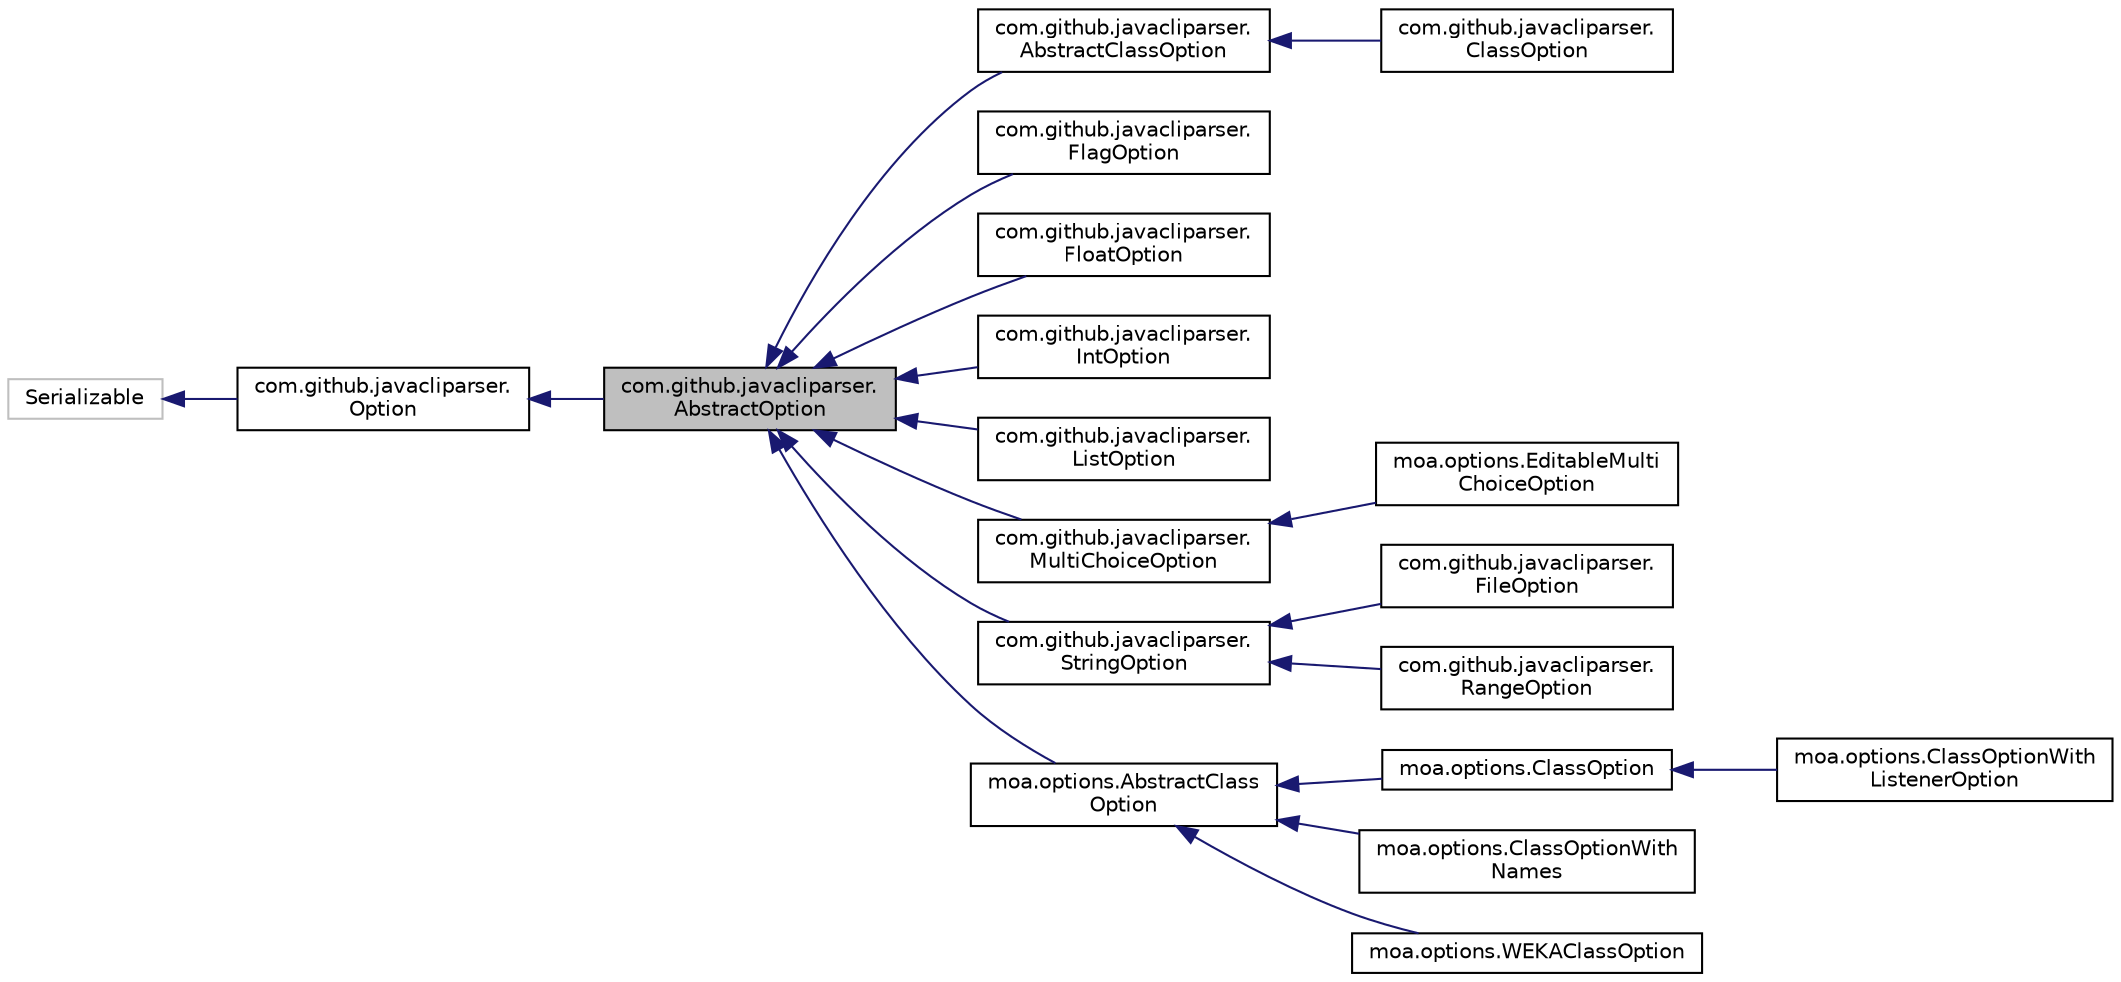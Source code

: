 digraph "com.github.javacliparser.AbstractOption"
{
 // LATEX_PDF_SIZE
  edge [fontname="Helvetica",fontsize="10",labelfontname="Helvetica",labelfontsize="10"];
  node [fontname="Helvetica",fontsize="10",shape=record];
  rankdir="LR";
  Node1 [label="com.github.javacliparser.\lAbstractOption",height=0.2,width=0.4,color="black", fillcolor="grey75", style="filled", fontcolor="black",tooltip=" "];
  Node2 -> Node1 [dir="back",color="midnightblue",fontsize="10",style="solid"];
  Node2 [label="com.github.javacliparser.\lOption",height=0.2,width=0.4,color="black", fillcolor="white", style="filled",URL="$interfacecom_1_1github_1_1javacliparser_1_1_option.html",tooltip=" "];
  Node3 -> Node2 [dir="back",color="midnightblue",fontsize="10",style="solid"];
  Node3 [label="Serializable",height=0.2,width=0.4,color="grey75", fillcolor="white", style="filled",tooltip=" "];
  Node1 -> Node4 [dir="back",color="midnightblue",fontsize="10",style="solid"];
  Node4 [label="com.github.javacliparser.\lAbstractClassOption",height=0.2,width=0.4,color="black", fillcolor="white", style="filled",URL="$classcom_1_1github_1_1javacliparser_1_1_abstract_class_option.html",tooltip=" "];
  Node4 -> Node5 [dir="back",color="midnightblue",fontsize="10",style="solid"];
  Node5 [label="com.github.javacliparser.\lClassOption",height=0.2,width=0.4,color="black", fillcolor="white", style="filled",URL="$classcom_1_1github_1_1javacliparser_1_1_class_option.html",tooltip=" "];
  Node1 -> Node6 [dir="back",color="midnightblue",fontsize="10",style="solid"];
  Node6 [label="com.github.javacliparser.\lFlagOption",height=0.2,width=0.4,color="black", fillcolor="white", style="filled",URL="$classcom_1_1github_1_1javacliparser_1_1_flag_option.html",tooltip=" "];
  Node1 -> Node7 [dir="back",color="midnightblue",fontsize="10",style="solid"];
  Node7 [label="com.github.javacliparser.\lFloatOption",height=0.2,width=0.4,color="black", fillcolor="white", style="filled",URL="$classcom_1_1github_1_1javacliparser_1_1_float_option.html",tooltip=" "];
  Node1 -> Node8 [dir="back",color="midnightblue",fontsize="10",style="solid"];
  Node8 [label="com.github.javacliparser.\lIntOption",height=0.2,width=0.4,color="black", fillcolor="white", style="filled",URL="$classcom_1_1github_1_1javacliparser_1_1_int_option.html",tooltip=" "];
  Node1 -> Node9 [dir="back",color="midnightblue",fontsize="10",style="solid"];
  Node9 [label="com.github.javacliparser.\lListOption",height=0.2,width=0.4,color="black", fillcolor="white", style="filled",URL="$classcom_1_1github_1_1javacliparser_1_1_list_option.html",tooltip=" "];
  Node1 -> Node10 [dir="back",color="midnightblue",fontsize="10",style="solid"];
  Node10 [label="com.github.javacliparser.\lMultiChoiceOption",height=0.2,width=0.4,color="black", fillcolor="white", style="filled",URL="$classcom_1_1github_1_1javacliparser_1_1_multi_choice_option.html",tooltip=" "];
  Node10 -> Node11 [dir="back",color="midnightblue",fontsize="10",style="solid"];
  Node11 [label="moa.options.EditableMulti\lChoiceOption",height=0.2,width=0.4,color="black", fillcolor="white", style="filled",URL="$classmoa_1_1options_1_1_editable_multi_choice_option.html",tooltip=" "];
  Node1 -> Node12 [dir="back",color="midnightblue",fontsize="10",style="solid"];
  Node12 [label="com.github.javacliparser.\lStringOption",height=0.2,width=0.4,color="black", fillcolor="white", style="filled",URL="$classcom_1_1github_1_1javacliparser_1_1_string_option.html",tooltip=" "];
  Node12 -> Node13 [dir="back",color="midnightblue",fontsize="10",style="solid"];
  Node13 [label="com.github.javacliparser.\lFileOption",height=0.2,width=0.4,color="black", fillcolor="white", style="filled",URL="$classcom_1_1github_1_1javacliparser_1_1_file_option.html",tooltip=" "];
  Node12 -> Node14 [dir="back",color="midnightblue",fontsize="10",style="solid"];
  Node14 [label="com.github.javacliparser.\lRangeOption",height=0.2,width=0.4,color="black", fillcolor="white", style="filled",URL="$classcom_1_1github_1_1javacliparser_1_1_range_option.html",tooltip=" "];
  Node1 -> Node15 [dir="back",color="midnightblue",fontsize="10",style="solid"];
  Node15 [label="moa.options.AbstractClass\lOption",height=0.2,width=0.4,color="black", fillcolor="white", style="filled",URL="$classmoa_1_1options_1_1_abstract_class_option.html",tooltip=" "];
  Node15 -> Node16 [dir="back",color="midnightblue",fontsize="10",style="solid"];
  Node16 [label="moa.options.ClassOption",height=0.2,width=0.4,color="black", fillcolor="white", style="filled",URL="$classmoa_1_1options_1_1_class_option.html",tooltip=" "];
  Node16 -> Node17 [dir="back",color="midnightblue",fontsize="10",style="solid"];
  Node17 [label="moa.options.ClassOptionWith\lListenerOption",height=0.2,width=0.4,color="black", fillcolor="white", style="filled",URL="$classmoa_1_1options_1_1_class_option_with_listener_option.html",tooltip=" "];
  Node15 -> Node18 [dir="back",color="midnightblue",fontsize="10",style="solid"];
  Node18 [label="moa.options.ClassOptionWith\lNames",height=0.2,width=0.4,color="black", fillcolor="white", style="filled",URL="$classmoa_1_1options_1_1_class_option_with_names.html",tooltip=" "];
  Node15 -> Node19 [dir="back",color="midnightblue",fontsize="10",style="solid"];
  Node19 [label="moa.options.WEKAClassOption",height=0.2,width=0.4,color="black", fillcolor="white", style="filled",URL="$classmoa_1_1options_1_1_w_e_k_a_class_option.html",tooltip=" "];
}
